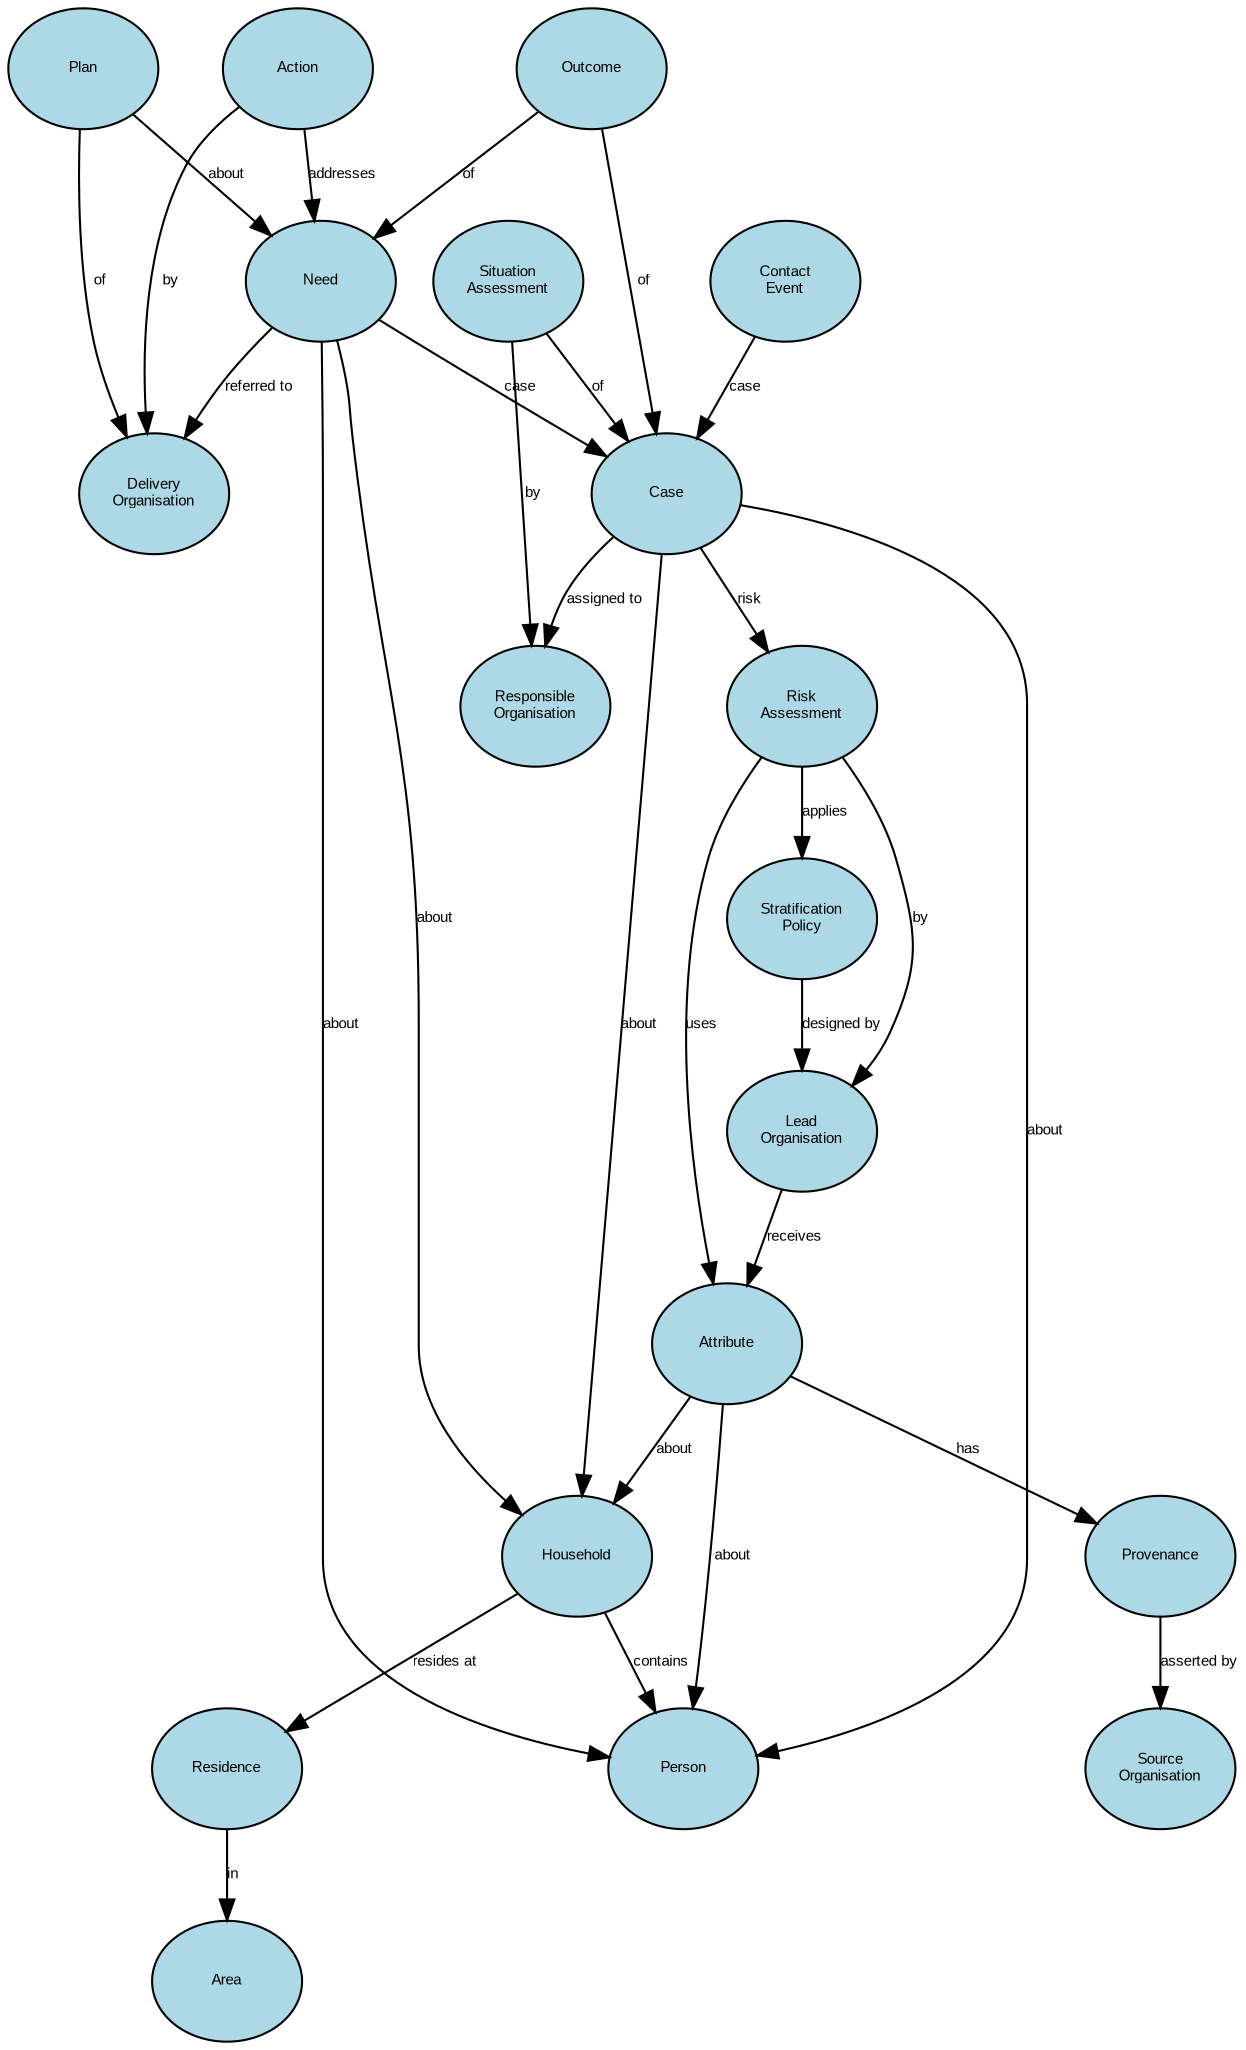 digraph {
	graph [overlap=false splines=true]
	node [black=black color=black fillcolor=lightblue fontname=Arial fontsize=7]
	edge [fontname=Arial fontsize=7 labelfontname=Arial labelfontsize=7 len=3.0]
	Action [label=Action URL="#Action" fixedsize=true height=0.8 style=filled width=1.0]
	Area [label=Area URL="#Area" fixedsize=true height=0.8 style=filled width=1.0]
	Attribute [label=Attribute URL="#Attribute" fixedsize=true height=0.8 style=filled width=1.0]
	Case [label=Case URL="#Case" fixedsize=true height=0.8 style=filled width=1.0]
	ContactEvent [label="Contact\nEvent" URL="#ContactEvent" fixedsize=true height=0.8 style=filled width=1.0]
	DeliveryOrganisation [label="Delivery\nOrganisation" URL="#DeliveryOrganisation" fixedsize=true height=0.8 style=filled width=1.0]
	Household [label=Household URL="#Household" fixedsize=true height=0.8 style=filled width=1.0]
	LeadOrganisation [label="Lead\nOrganisation" URL="#LeadOrganisation" fixedsize=true height=0.8 style=filled width=1.0]
	Need [label=Need URL="#Need" fixedsize=true height=0.8 style=filled width=1.0]
	Outcome [label=Outcome URL="#Outcome" fixedsize=true height=0.8 style=filled width=1.0]
	Person [label=Person URL="#Person" fixedsize=true height=0.8 style=filled width=1.0]
	Plan [label=Plan URL="#Plan" fixedsize=true height=0.8 style=filled width=1.0]
	Provenance [label=Provenance URL="#Provenance" fixedsize=true height=0.8 style=filled width=1.0]
	Residence [label=Residence URL="#Residence" fixedsize=true height=0.8 style=filled width=1.0]
	ResponsibleOrganisation [label="Responsible\nOrganisation" URL="#ResponsibleOrganisation" fixedsize=true height=0.8 style=filled width=1.0]
	RiskAssessment [label="Risk\nAssessment" URL="#RiskAssessment" fixedsize=true height=0.8 style=filled width=1.0]
	SituationAssessment [label="Situation\nAssessment" URL="#SituationAssessment" fixedsize=true height=0.8 style=filled width=1.0]
	SourceOrganisation [label="Source\nOrganisation" URL="#SourceOrganisation" fixedsize=true height=0.8 style=filled width=1.0]
	StratificationPolicy [label="Stratification\nPolicy" URL="#StratificationPolicy" fixedsize=true height=0.8 style=filled width=1.0]
	Action -> DeliveryOrganisation [label=by]
	Action -> Need [label=addresses]
	Attribute -> Person [label=about]
	Attribute -> Household [label=about]
	Attribute -> Provenance [label=has]
	Case -> Person [label=about]
	Case -> Household [label=about]
	Case -> RiskAssessment [label=risk]
	Case -> ResponsibleOrganisation [label="assigned to"]
	ContactEvent -> Case [label=case]
	Household -> Residence [label="resides at"]
	Household -> Person [label=contains]
	LeadOrganisation -> Attribute [label=receives]
	Need -> Person [label=about]
	Need -> Household [label=about]
	Need -> Case [label=case]
	Need -> DeliveryOrganisation [label="referred to"]
	Outcome -> Case [label=of]
	Outcome -> Need [label=of]
	Plan -> Need [label=about]
	Plan -> DeliveryOrganisation [label=of]
	Provenance -> SourceOrganisation [label="asserted by"]
	Residence -> Area [label=in]
	RiskAssessment -> LeadOrganisation [label=by]
	RiskAssessment -> StratificationPolicy [label=applies]
	RiskAssessment -> Attribute [label=uses]
	SituationAssessment -> ResponsibleOrganisation [label=by]
	SituationAssessment -> Case [label=of]
	StratificationPolicy -> LeadOrganisation [label="designed by"]
}
